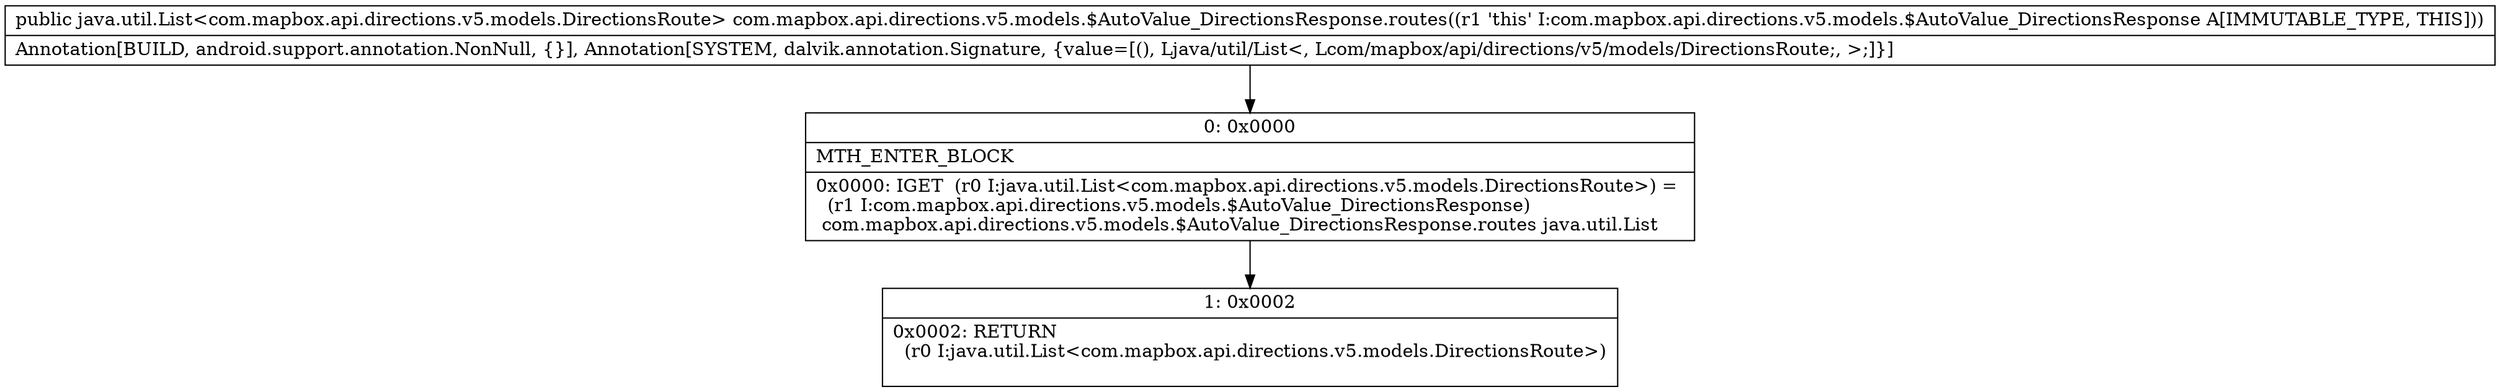 digraph "CFG forcom.mapbox.api.directions.v5.models.$AutoValue_DirectionsResponse.routes()Ljava\/util\/List;" {
Node_0 [shape=record,label="{0\:\ 0x0000|MTH_ENTER_BLOCK\l|0x0000: IGET  (r0 I:java.util.List\<com.mapbox.api.directions.v5.models.DirectionsRoute\>) = \l  (r1 I:com.mapbox.api.directions.v5.models.$AutoValue_DirectionsResponse)\l com.mapbox.api.directions.v5.models.$AutoValue_DirectionsResponse.routes java.util.List \l}"];
Node_1 [shape=record,label="{1\:\ 0x0002|0x0002: RETURN  \l  (r0 I:java.util.List\<com.mapbox.api.directions.v5.models.DirectionsRoute\>)\l \l}"];
MethodNode[shape=record,label="{public java.util.List\<com.mapbox.api.directions.v5.models.DirectionsRoute\> com.mapbox.api.directions.v5.models.$AutoValue_DirectionsResponse.routes((r1 'this' I:com.mapbox.api.directions.v5.models.$AutoValue_DirectionsResponse A[IMMUTABLE_TYPE, THIS]))  | Annotation[BUILD, android.support.annotation.NonNull, \{\}], Annotation[SYSTEM, dalvik.annotation.Signature, \{value=[(), Ljava\/util\/List\<, Lcom\/mapbox\/api\/directions\/v5\/models\/DirectionsRoute;, \>;]\}]\l}"];
MethodNode -> Node_0;
Node_0 -> Node_1;
}

